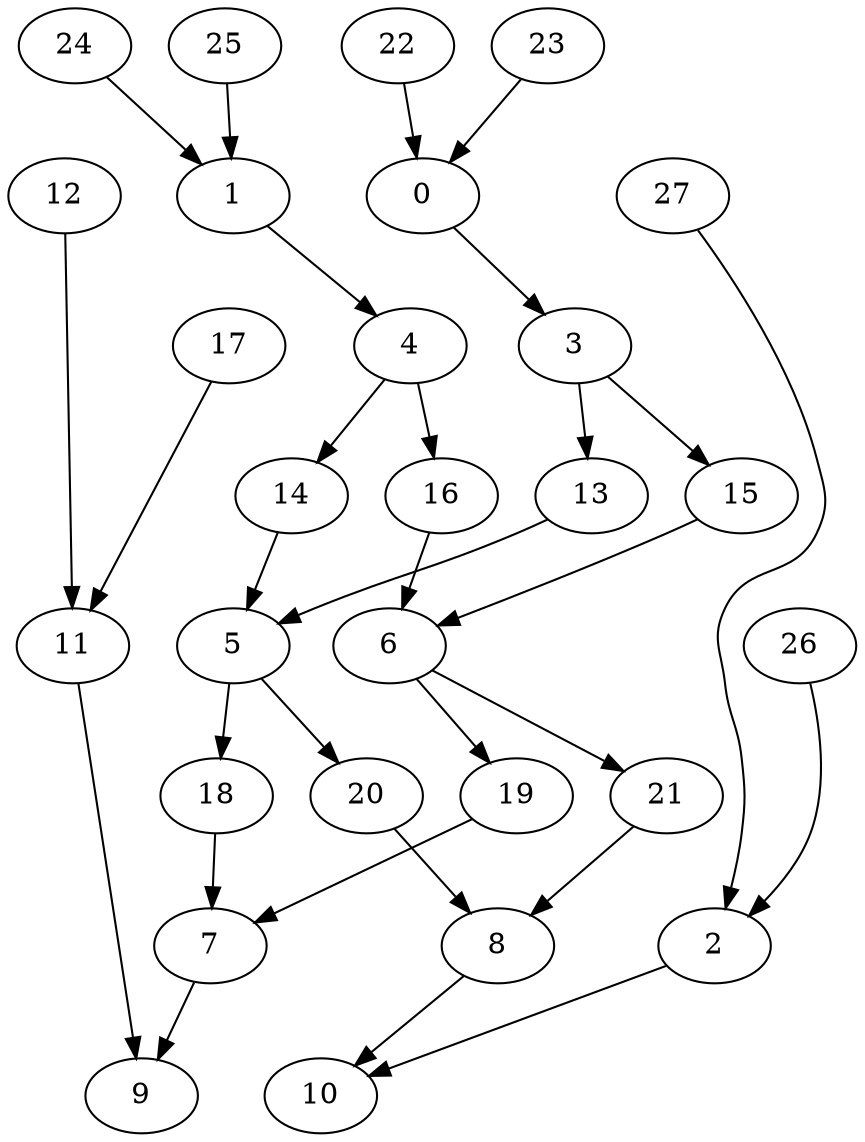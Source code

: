 digraph g {
0;
1;
2;
3;
4;
5;
6;
7;
8;
9;
10;
11;
12;
13;
14;
15;
16;
17;
18;
19;
20;
21;
22;
23;
24;
25;
26;
27;
0 -> 3 [weight=0];
1 -> 4 [weight=0];
2 -> 10 [weight=0];
3 -> 13 [weight=0];
3 -> 15 [weight=0];
4 -> 14 [weight=0];
4 -> 16 [weight=0];
5 -> 18 [weight=0];
5 -> 20 [weight=0];
6 -> 19 [weight=0];
6 -> 21 [weight=0];
7 -> 9 [weight=0];
8 -> 10 [weight=0];
11 -> 9 [weight=0];
12 -> 11 [weight=0];
13 -> 5 [weight=0];
14 -> 5 [weight=0];
15 -> 6 [weight=0];
16 -> 6 [weight=0];
17 -> 11 [weight=0];
18 -> 7 [weight=0];
19 -> 7 [weight=0];
20 -> 8 [weight=0];
21 -> 8 [weight=0];
22 -> 0 [weight=0];
23 -> 0 [weight=0];
24 -> 1 [weight=0];
25 -> 1 [weight=0];
26 -> 2 [weight=0];
27 -> 2 [weight=0];
}
